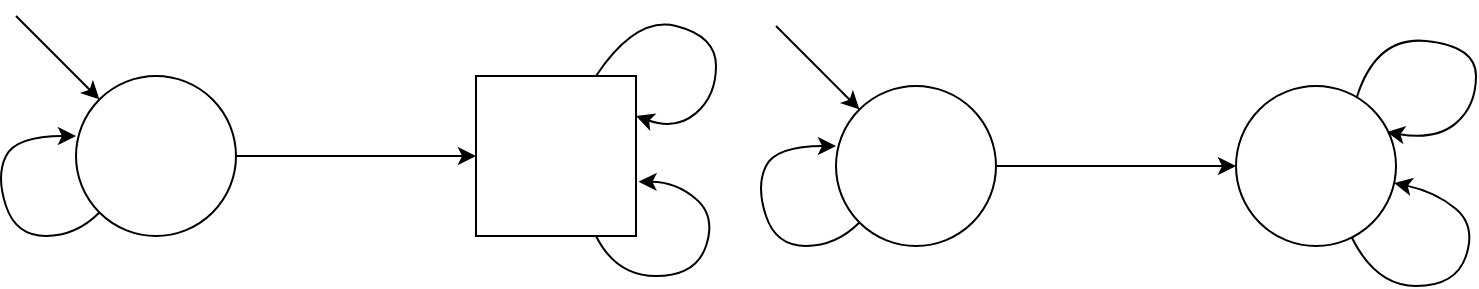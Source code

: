 <mxfile version="14.5.3" type="github">
  <diagram id="Ow7XXK1PikN14GVvSEU8" name="Page-1">
    <mxGraphModel dx="1588" dy="946" grid="1" gridSize="10" guides="1" tooltips="1" connect="1" arrows="1" fold="1" page="1" pageScale="1" pageWidth="827" pageHeight="1169" math="0" shadow="0">
      <root>
        <mxCell id="0" />
        <mxCell id="1" parent="0" />
        <mxCell id="oyKfMeNTfIV8HZ3sEzMM-3" value="" style="curved=1;endArrow=classic;html=1;entryX=0;entryY=0.375;entryDx=0;entryDy=0;exitX=0;exitY=1;exitDx=0;exitDy=0;entryPerimeter=0;" edge="1" parent="1" source="oyKfMeNTfIV8HZ3sEzMM-4" target="oyKfMeNTfIV8HZ3sEzMM-4">
          <mxGeometry width="50" height="50" relative="1" as="geometry">
            <mxPoint x="190" y="430" as="sourcePoint" />
            <mxPoint x="240" y="380" as="targetPoint" />
            <Array as="points">
              <mxPoint x="110" y="230" />
              <mxPoint x="80" y="230" />
              <mxPoint x="70" y="200" />
              <mxPoint x="80" y="180" />
            </Array>
          </mxGeometry>
        </mxCell>
        <mxCell id="oyKfMeNTfIV8HZ3sEzMM-4" value="" style="ellipse;whiteSpace=wrap;html=1;aspect=fixed;" vertex="1" parent="1">
          <mxGeometry x="110" y="150" width="80" height="80" as="geometry" />
        </mxCell>
        <mxCell id="oyKfMeNTfIV8HZ3sEzMM-6" value="" style="endArrow=classic;html=1;entryX=0;entryY=0;entryDx=0;entryDy=0;" edge="1" parent="1" target="oyKfMeNTfIV8HZ3sEzMM-4">
          <mxGeometry width="50" height="50" relative="1" as="geometry">
            <mxPoint x="80" y="120" as="sourcePoint" />
            <mxPoint x="70" y="170" as="targetPoint" />
          </mxGeometry>
        </mxCell>
        <mxCell id="oyKfMeNTfIV8HZ3sEzMM-7" value="" style="whiteSpace=wrap;html=1;aspect=fixed;" vertex="1" parent="1">
          <mxGeometry x="310" y="150" width="80" height="80" as="geometry" />
        </mxCell>
        <mxCell id="oyKfMeNTfIV8HZ3sEzMM-8" value="" style="endArrow=classic;html=1;entryX=0;entryY=0.5;entryDx=0;entryDy=0;exitX=1;exitY=0.5;exitDx=0;exitDy=0;" edge="1" parent="1" source="oyKfMeNTfIV8HZ3sEzMM-4" target="oyKfMeNTfIV8HZ3sEzMM-7">
          <mxGeometry width="50" height="50" relative="1" as="geometry">
            <mxPoint x="570" y="190" as="sourcePoint" />
            <mxPoint x="620" y="140" as="targetPoint" />
          </mxGeometry>
        </mxCell>
        <mxCell id="oyKfMeNTfIV8HZ3sEzMM-10" value="" style="curved=1;endArrow=classic;html=1;exitX=0.75;exitY=1;exitDx=0;exitDy=0;entryX=1.016;entryY=0.661;entryDx=0;entryDy=0;entryPerimeter=0;" edge="1" parent="1" source="oyKfMeNTfIV8HZ3sEzMM-7" target="oyKfMeNTfIV8HZ3sEzMM-7">
          <mxGeometry width="50" height="50" relative="1" as="geometry">
            <mxPoint x="400" y="250" as="sourcePoint" />
            <mxPoint x="450" y="200" as="targetPoint" />
            <Array as="points">
              <mxPoint x="380" y="250" />
              <mxPoint x="420" y="250" />
              <mxPoint x="430" y="220" />
              <mxPoint x="410" y="203" />
            </Array>
          </mxGeometry>
        </mxCell>
        <mxCell id="oyKfMeNTfIV8HZ3sEzMM-11" value="" style="curved=1;endArrow=classic;html=1;exitX=0.75;exitY=0;exitDx=0;exitDy=0;entryX=1;entryY=0.25;entryDx=0;entryDy=0;" edge="1" parent="1" source="oyKfMeNTfIV8HZ3sEzMM-7" target="oyKfMeNTfIV8HZ3sEzMM-7">
          <mxGeometry width="50" height="50" relative="1" as="geometry">
            <mxPoint x="421.28" y="130.0" as="sourcePoint" />
            <mxPoint x="400" y="157.12" as="targetPoint" />
            <Array as="points">
              <mxPoint x="390" y="120" />
              <mxPoint x="430" y="130" />
              <mxPoint x="430" y="160" />
              <mxPoint x="410" y="177.12" />
            </Array>
          </mxGeometry>
        </mxCell>
        <mxCell id="oyKfMeNTfIV8HZ3sEzMM-12" value="" style="curved=1;endArrow=classic;html=1;entryX=0;entryY=0.375;entryDx=0;entryDy=0;exitX=0;exitY=1;exitDx=0;exitDy=0;entryPerimeter=0;" edge="1" parent="1" source="oyKfMeNTfIV8HZ3sEzMM-13" target="oyKfMeNTfIV8HZ3sEzMM-13">
          <mxGeometry width="50" height="50" relative="1" as="geometry">
            <mxPoint x="570" y="435" as="sourcePoint" />
            <mxPoint x="620" y="385" as="targetPoint" />
            <Array as="points">
              <mxPoint x="490" y="235" />
              <mxPoint x="460" y="235" />
              <mxPoint x="450" y="205" />
              <mxPoint x="460" y="185" />
            </Array>
          </mxGeometry>
        </mxCell>
        <mxCell id="oyKfMeNTfIV8HZ3sEzMM-13" value="" style="ellipse;whiteSpace=wrap;html=1;aspect=fixed;" vertex="1" parent="1">
          <mxGeometry x="490" y="155" width="80" height="80" as="geometry" />
        </mxCell>
        <mxCell id="oyKfMeNTfIV8HZ3sEzMM-14" value="" style="endArrow=classic;html=1;entryX=0;entryY=0;entryDx=0;entryDy=0;" edge="1" parent="1" target="oyKfMeNTfIV8HZ3sEzMM-13">
          <mxGeometry width="50" height="50" relative="1" as="geometry">
            <mxPoint x="460" y="125" as="sourcePoint" />
            <mxPoint x="450" y="175" as="targetPoint" />
          </mxGeometry>
        </mxCell>
        <mxCell id="oyKfMeNTfIV8HZ3sEzMM-16" value="" style="endArrow=classic;html=1;entryX=0;entryY=0.5;entryDx=0;entryDy=0;exitX=1;exitY=0.5;exitDx=0;exitDy=0;" edge="1" parent="1" source="oyKfMeNTfIV8HZ3sEzMM-13">
          <mxGeometry width="50" height="50" relative="1" as="geometry">
            <mxPoint x="950" y="195" as="sourcePoint" />
            <mxPoint x="690" y="195" as="targetPoint" />
          </mxGeometry>
        </mxCell>
        <mxCell id="oyKfMeNTfIV8HZ3sEzMM-17" value="" style="curved=1;endArrow=classic;html=1;" edge="1" parent="1" source="oyKfMeNTfIV8HZ3sEzMM-19" target="oyKfMeNTfIV8HZ3sEzMM-19">
          <mxGeometry width="50" height="50" relative="1" as="geometry">
            <mxPoint x="750" y="235" as="sourcePoint" />
            <mxPoint x="771.28" y="207.88" as="targetPoint" />
            <Array as="points">
              <mxPoint x="760" y="255" />
              <mxPoint x="800" y="255" />
              <mxPoint x="810" y="225" />
              <mxPoint x="790" y="208" />
            </Array>
          </mxGeometry>
        </mxCell>
        <mxCell id="oyKfMeNTfIV8HZ3sEzMM-18" value="" style="curved=1;endArrow=classic;html=1;exitX=0.754;exitY=0.073;exitDx=0;exitDy=0;entryX=0.942;entryY=0.288;entryDx=0;entryDy=0;entryPerimeter=0;exitPerimeter=0;" edge="1" parent="1" source="oyKfMeNTfIV8HZ3sEzMM-19" target="oyKfMeNTfIV8HZ3sEzMM-19">
          <mxGeometry width="50" height="50" relative="1" as="geometry">
            <mxPoint x="750" y="155" as="sourcePoint" />
            <mxPoint x="770" y="175" as="targetPoint" />
            <Array as="points">
              <mxPoint x="760" y="130" />
              <mxPoint x="810" y="135" />
              <mxPoint x="810" y="165" />
              <mxPoint x="790" y="182.12" />
            </Array>
          </mxGeometry>
        </mxCell>
        <mxCell id="oyKfMeNTfIV8HZ3sEzMM-19" value="" style="ellipse;whiteSpace=wrap;html=1;aspect=fixed;" vertex="1" parent="1">
          <mxGeometry x="690" y="155" width="80" height="80" as="geometry" />
        </mxCell>
      </root>
    </mxGraphModel>
  </diagram>
</mxfile>
